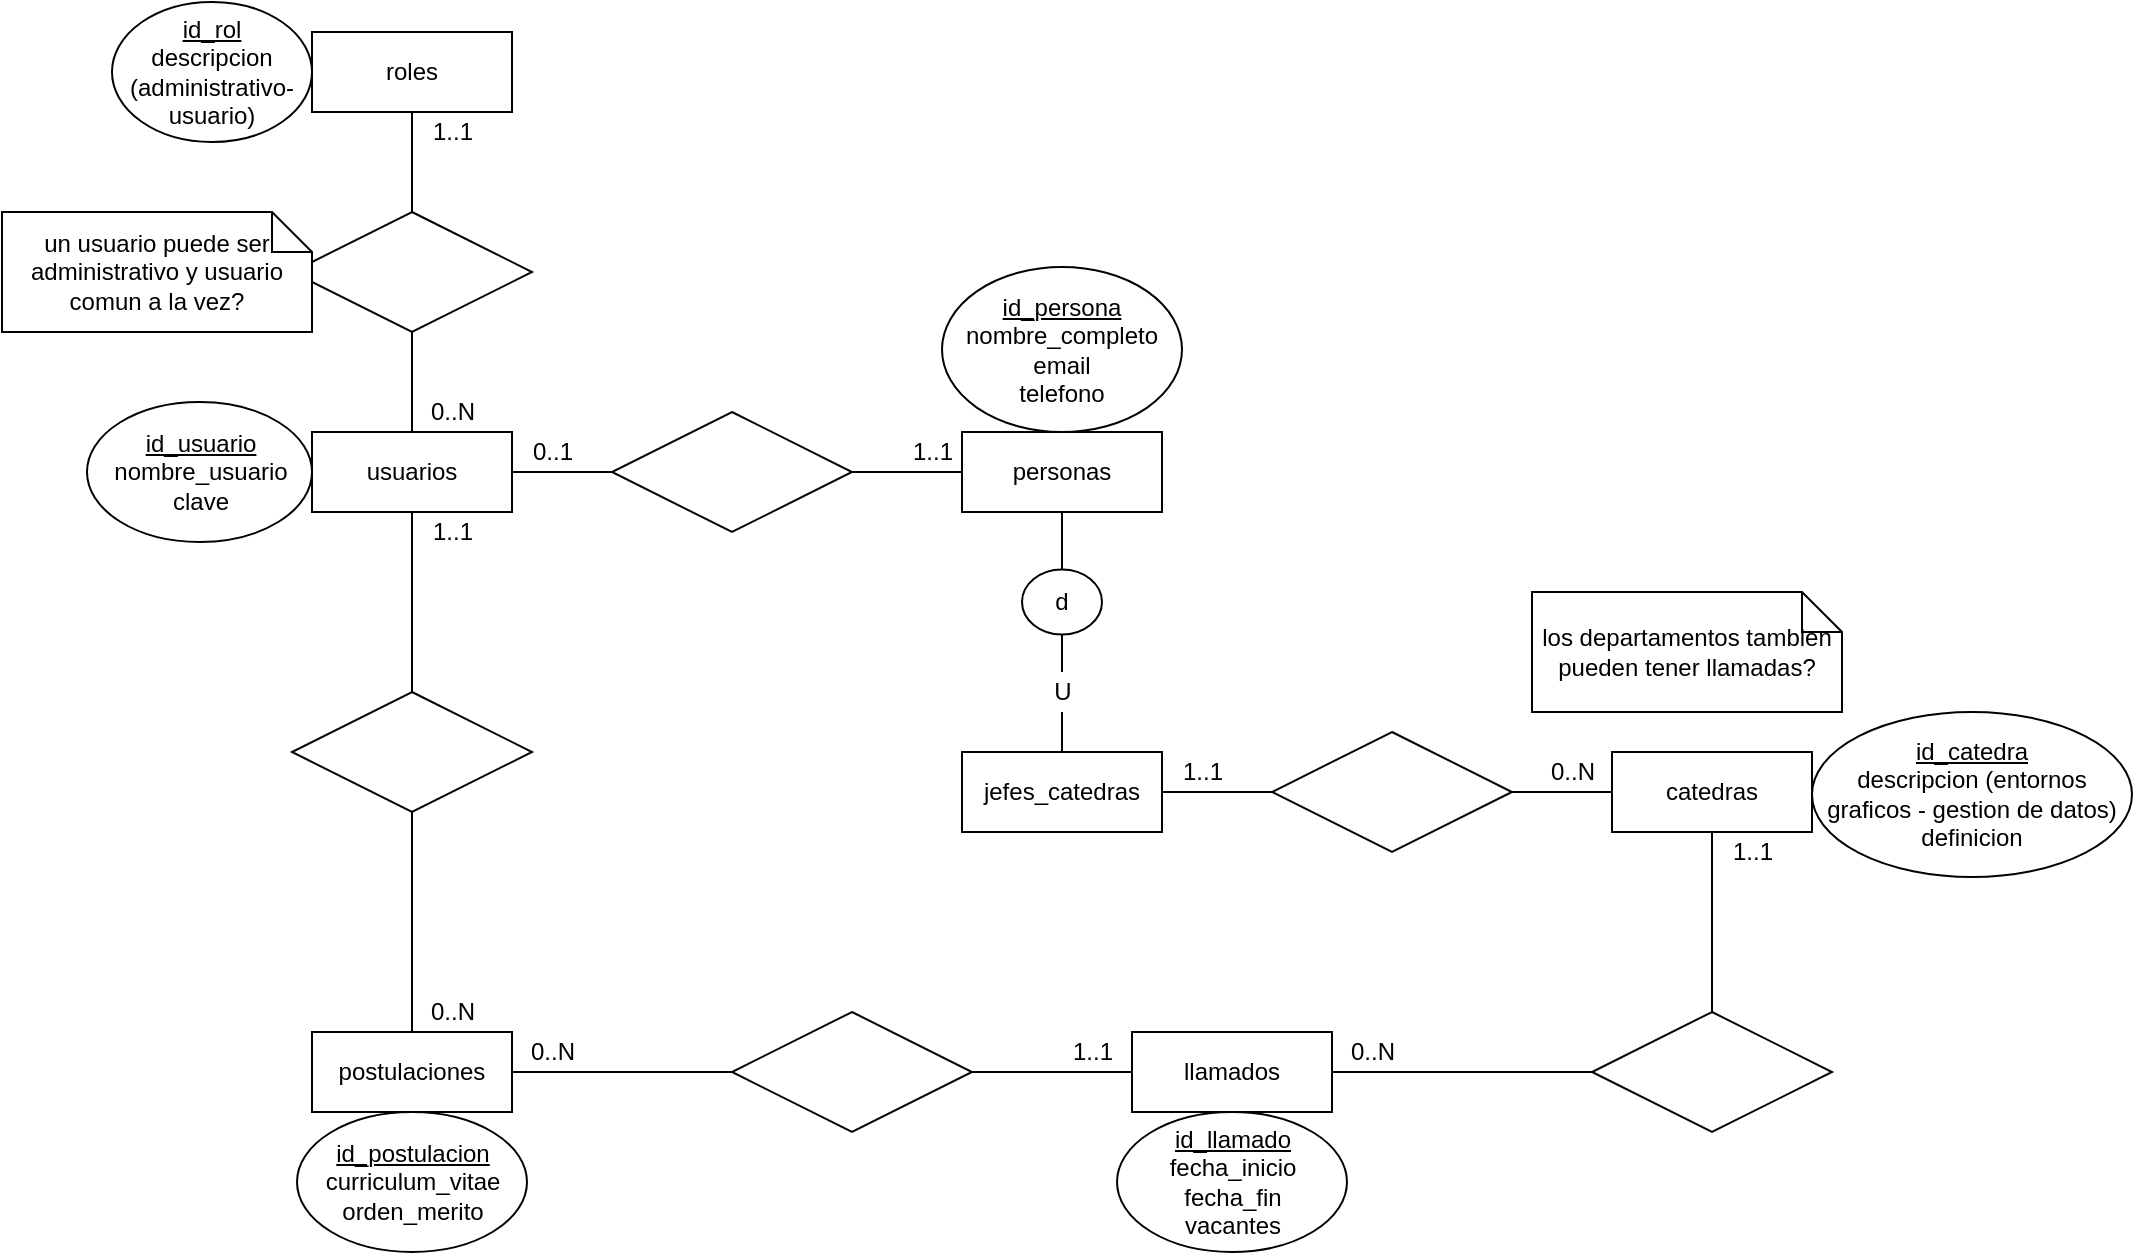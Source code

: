 <mxfile version="13.6.2" type="device"><diagram id="R2lEEEUBdFMjLlhIrx00" name="Page-1"><mxGraphModel dx="2128" dy="1707" grid="1" gridSize="10" guides="1" tooltips="1" connect="1" arrows="1" fold="1" page="1" pageScale="1" pageWidth="850" pageHeight="1100" math="0" shadow="0" extFonts="Permanent Marker^https://fonts.googleapis.com/css?family=Permanent+Marker"><root><mxCell id="0"/><mxCell id="1" parent="0"/><mxCell id="_L1sO-YmnD5cpo-GduJ0-1" value="usuarios" style="whiteSpace=wrap;html=1;align=center;" parent="1" vertex="1"><mxGeometry x="140" y="140" width="100" height="40" as="geometry"/></mxCell><mxCell id="_L1sO-YmnD5cpo-GduJ0-3" value="" style="shape=rhombus;perimeter=rhombusPerimeter;whiteSpace=wrap;html=1;align=center;" parent="1" vertex="1"><mxGeometry x="130" y="30" width="120" height="60" as="geometry"/></mxCell><mxCell id="_L1sO-YmnD5cpo-GduJ0-4" value="&lt;u&gt;id_rol&lt;/u&gt;&lt;br&gt;descripcion (administrativo-usuario)" style="ellipse;whiteSpace=wrap;html=1;align=center;" parent="1" vertex="1"><mxGeometry x="40" y="-75" width="100" height="70" as="geometry"/></mxCell><mxCell id="_L1sO-YmnD5cpo-GduJ0-5" value="roles" style="whiteSpace=wrap;html=1;align=center;" parent="1" vertex="1"><mxGeometry x="140" y="-60" width="100" height="40" as="geometry"/></mxCell><mxCell id="_L1sO-YmnD5cpo-GduJ0-7" value="" style="endArrow=none;html=1;rounded=0;" parent="1" source="_L1sO-YmnD5cpo-GduJ0-3" target="_L1sO-YmnD5cpo-GduJ0-5" edge="1"><mxGeometry relative="1" as="geometry"><mxPoint x="60" y="250" as="sourcePoint"/><mxPoint x="220" y="250" as="targetPoint"/></mxGeometry></mxCell><mxCell id="_L1sO-YmnD5cpo-GduJ0-8" value="" style="endArrow=none;html=1;rounded=0;" parent="1" source="_L1sO-YmnD5cpo-GduJ0-3" target="_L1sO-YmnD5cpo-GduJ0-1" edge="1"><mxGeometry relative="1" as="geometry"><mxPoint x="214" y="163" as="sourcePoint"/><mxPoint x="204.444" y="120" as="targetPoint"/></mxGeometry></mxCell><mxCell id="_L1sO-YmnD5cpo-GduJ0-9" value="un usuario puede ser administrativo y usuario comun a la vez?" style="shape=note;size=20;whiteSpace=wrap;html=1;" parent="1" vertex="1"><mxGeometry x="-15" y="30" width="155" height="60" as="geometry"/></mxCell><mxCell id="_L1sO-YmnD5cpo-GduJ0-10" value="1..1" style="text;html=1;align=center;verticalAlign=middle;resizable=0;points=[];autosize=1;" parent="1" vertex="1"><mxGeometry x="190" y="-20" width="40" height="20" as="geometry"/></mxCell><mxCell id="_L1sO-YmnD5cpo-GduJ0-11" value="0..N" style="text;html=1;align=center;verticalAlign=middle;resizable=0;points=[];autosize=1;" parent="1" vertex="1"><mxGeometry x="190" y="120" width="40" height="20" as="geometry"/></mxCell><mxCell id="_L1sO-YmnD5cpo-GduJ0-12" value="&lt;u&gt;id_usuario&lt;/u&gt;&lt;br&gt;nombre_usuario&lt;br&gt;clave" style="ellipse;whiteSpace=wrap;html=1;align=center;" parent="1" vertex="1"><mxGeometry x="27.5" y="125" width="112.5" height="70" as="geometry"/></mxCell><mxCell id="_L1sO-YmnD5cpo-GduJ0-13" value="llamados" style="whiteSpace=wrap;html=1;align=center;" parent="1" vertex="1"><mxGeometry x="550" y="440" width="100" height="40" as="geometry"/></mxCell><mxCell id="_L1sO-YmnD5cpo-GduJ0-14" value="catedras" style="whiteSpace=wrap;html=1;align=center;" parent="1" vertex="1"><mxGeometry x="790" y="300" width="100" height="40" as="geometry"/></mxCell><mxCell id="_L1sO-YmnD5cpo-GduJ0-15" value="personas" style="whiteSpace=wrap;html=1;align=center;" parent="1" vertex="1"><mxGeometry x="465" y="140" width="100" height="40" as="geometry"/></mxCell><mxCell id="_L1sO-YmnD5cpo-GduJ0-16" value="" style="shape=rhombus;perimeter=rhombusPerimeter;whiteSpace=wrap;html=1;align=center;" parent="1" vertex="1"><mxGeometry x="620" y="290" width="120" height="60" as="geometry"/></mxCell><mxCell id="_L1sO-YmnD5cpo-GduJ0-17" value="" style="shape=rhombus;perimeter=rhombusPerimeter;whiteSpace=wrap;html=1;align=center;" parent="1" vertex="1"><mxGeometry x="780" y="430" width="120" height="60" as="geometry"/></mxCell><mxCell id="_L1sO-YmnD5cpo-GduJ0-18" value="" style="endArrow=none;html=1;rounded=0;" parent="1" source="_L1sO-YmnD5cpo-GduJ0-27" target="_L1sO-YmnD5cpo-GduJ0-28" edge="1"><mxGeometry relative="1" as="geometry"><mxPoint x="320" y="175" as="sourcePoint"/><mxPoint x="320" y="125" as="targetPoint"/></mxGeometry></mxCell><mxCell id="_L1sO-YmnD5cpo-GduJ0-19" value="" style="endArrow=none;html=1;rounded=0;" parent="1" source="_L1sO-YmnD5cpo-GduJ0-16" target="_L1sO-YmnD5cpo-GduJ0-14" edge="1"><mxGeometry relative="1" as="geometry"><mxPoint x="370" y="50" as="sourcePoint"/><mxPoint x="370" as="targetPoint"/></mxGeometry></mxCell><mxCell id="_L1sO-YmnD5cpo-GduJ0-20" value="" style="endArrow=none;html=1;rounded=0;" parent="1" source="_L1sO-YmnD5cpo-GduJ0-16" target="_L1sO-YmnD5cpo-GduJ0-45" edge="1"><mxGeometry relative="1" as="geometry"><mxPoint x="380" y="60" as="sourcePoint"/><mxPoint x="690" y="160" as="targetPoint"/></mxGeometry></mxCell><mxCell id="_L1sO-YmnD5cpo-GduJ0-22" value="0..N" style="text;html=1;align=center;verticalAlign=middle;resizable=0;points=[];autosize=1;" parent="1" vertex="1"><mxGeometry x="650" y="440" width="40" height="20" as="geometry"/></mxCell><mxCell id="_L1sO-YmnD5cpo-GduJ0-23" value="" style="endArrow=none;html=1;rounded=0;" parent="1" source="_L1sO-YmnD5cpo-GduJ0-17" target="_L1sO-YmnD5cpo-GduJ0-13" edge="1"><mxGeometry relative="1" as="geometry"><mxPoint x="420" y="185" as="sourcePoint"/><mxPoint x="420" y="135" as="targetPoint"/></mxGeometry></mxCell><mxCell id="_L1sO-YmnD5cpo-GduJ0-24" value="" style="endArrow=none;html=1;rounded=0;" parent="1" source="_L1sO-YmnD5cpo-GduJ0-14" target="_L1sO-YmnD5cpo-GduJ0-17" edge="1"><mxGeometry relative="1" as="geometry"><mxPoint x="360" y="330" as="sourcePoint"/><mxPoint x="470" y="320" as="targetPoint"/></mxGeometry></mxCell><mxCell id="_L1sO-YmnD5cpo-GduJ0-25" value="0..N" style="text;html=1;align=center;verticalAlign=middle;resizable=0;points=[];autosize=1;" parent="1" vertex="1"><mxGeometry x="240" y="440" width="40" height="20" as="geometry"/></mxCell><mxCell id="_L1sO-YmnD5cpo-GduJ0-26" value="1..1" style="text;html=1;align=center;verticalAlign=middle;resizable=0;points=[];autosize=1;" parent="1" vertex="1"><mxGeometry x="840" y="340" width="40" height="20" as="geometry"/></mxCell><mxCell id="_L1sO-YmnD5cpo-GduJ0-27" value="postulaciones" style="whiteSpace=wrap;html=1;align=center;" parent="1" vertex="1"><mxGeometry x="140" y="440" width="100" height="40" as="geometry"/></mxCell><mxCell id="_L1sO-YmnD5cpo-GduJ0-28" value="" style="shape=rhombus;perimeter=rhombusPerimeter;whiteSpace=wrap;html=1;align=center;" parent="1" vertex="1"><mxGeometry x="350" y="430" width="120" height="60" as="geometry"/></mxCell><mxCell id="_L1sO-YmnD5cpo-GduJ0-29" value="" style="shape=rhombus;perimeter=rhombusPerimeter;whiteSpace=wrap;html=1;align=center;" parent="1" vertex="1"><mxGeometry x="130" y="270" width="120" height="60" as="geometry"/></mxCell><mxCell id="_L1sO-YmnD5cpo-GduJ0-30" value="" style="endArrow=none;html=1;rounded=0;" parent="1" source="_L1sO-YmnD5cpo-GduJ0-28" target="_L1sO-YmnD5cpo-GduJ0-13" edge="1"><mxGeometry relative="1" as="geometry"><mxPoint x="500" y="460" as="sourcePoint"/><mxPoint x="420" y="135" as="targetPoint"/></mxGeometry></mxCell><mxCell id="_L1sO-YmnD5cpo-GduJ0-31" value="" style="endArrow=none;html=1;rounded=0;" parent="1" source="_L1sO-YmnD5cpo-GduJ0-29" target="_L1sO-YmnD5cpo-GduJ0-27" edge="1"><mxGeometry relative="1" as="geometry"><mxPoint x="340" y="195" as="sourcePoint"/><mxPoint x="340" y="145" as="targetPoint"/></mxGeometry></mxCell><mxCell id="_L1sO-YmnD5cpo-GduJ0-32" value="" style="endArrow=none;html=1;rounded=0;" parent="1" source="_L1sO-YmnD5cpo-GduJ0-1" target="_L1sO-YmnD5cpo-GduJ0-29" edge="1"><mxGeometry relative="1" as="geometry"><mxPoint x="350" y="205" as="sourcePoint"/><mxPoint x="350" y="155" as="targetPoint"/></mxGeometry></mxCell><mxCell id="_L1sO-YmnD5cpo-GduJ0-33" value="0..N" style="text;html=1;align=center;verticalAlign=middle;resizable=0;points=[];autosize=1;" parent="1" vertex="1"><mxGeometry x="190" y="420" width="40" height="20" as="geometry"/></mxCell><mxCell id="_L1sO-YmnD5cpo-GduJ0-34" value="1..1" style="text;html=1;align=center;verticalAlign=middle;resizable=0;points=[];autosize=1;" parent="1" vertex="1"><mxGeometry x="190" y="180" width="40" height="20" as="geometry"/></mxCell><mxCell id="_L1sO-YmnD5cpo-GduJ0-35" value="1..1" style="text;html=1;align=center;verticalAlign=middle;resizable=0;points=[];autosize=1;" parent="1" vertex="1"><mxGeometry x="510" y="440" width="40" height="20" as="geometry"/></mxCell><mxCell id="_L1sO-YmnD5cpo-GduJ0-36" value="&lt;u&gt;id_persona&lt;/u&gt;&lt;br&gt;nombre_completo&lt;br&gt;email&lt;br&gt;telefono" style="ellipse;whiteSpace=wrap;html=1;align=center;" parent="1" vertex="1"><mxGeometry x="455" y="57.5" width="120" height="82.5" as="geometry"/></mxCell><mxCell id="_L1sO-YmnD5cpo-GduJ0-37" value="" style="shape=rhombus;perimeter=rhombusPerimeter;whiteSpace=wrap;html=1;align=center;" parent="1" vertex="1"><mxGeometry x="290" y="130" width="120" height="60" as="geometry"/></mxCell><mxCell id="_L1sO-YmnD5cpo-GduJ0-38" value="" style="endArrow=none;html=1;rounded=0;" parent="1" source="_L1sO-YmnD5cpo-GduJ0-37" target="_L1sO-YmnD5cpo-GduJ0-1" edge="1"><mxGeometry relative="1" as="geometry"><mxPoint x="569.091" y="209.545" as="sourcePoint"/><mxPoint x="435" y="240.833" as="targetPoint"/></mxGeometry></mxCell><mxCell id="_L1sO-YmnD5cpo-GduJ0-39" value="" style="endArrow=none;html=1;rounded=0;" parent="1" source="_L1sO-YmnD5cpo-GduJ0-15" target="_L1sO-YmnD5cpo-GduJ0-37" edge="1"><mxGeometry relative="1" as="geometry"><mxPoint x="328.077" y="166.538" as="sourcePoint"/><mxPoint x="250" y="168.649" as="targetPoint"/></mxGeometry></mxCell><mxCell id="_L1sO-YmnD5cpo-GduJ0-40" value="0..1" style="text;html=1;align=center;verticalAlign=middle;resizable=0;points=[];autosize=1;" parent="1" vertex="1"><mxGeometry x="240" y="140" width="40" height="20" as="geometry"/></mxCell><mxCell id="_L1sO-YmnD5cpo-GduJ0-41" value="1..1" style="text;html=1;align=center;verticalAlign=middle;resizable=0;points=[];autosize=1;" parent="1" vertex="1"><mxGeometry x="430" y="140" width="40" height="20" as="geometry"/></mxCell><mxCell id="_L1sO-YmnD5cpo-GduJ0-43" value="d" style="ellipse;whiteSpace=wrap;html=1;align=center;" parent="1" vertex="1"><mxGeometry x="495" y="208.75" width="40" height="32.5" as="geometry"/></mxCell><mxCell id="_L1sO-YmnD5cpo-GduJ0-44" value="" style="endArrow=none;html=1;rounded=0;" parent="1" source="_L1sO-YmnD5cpo-GduJ0-43" target="_L1sO-YmnD5cpo-GduJ0-15" edge="1"><mxGeometry relative="1" as="geometry"><mxPoint x="749" y="215.5" as="sourcePoint"/><mxPoint x="700" y="170" as="targetPoint"/></mxGeometry></mxCell><mxCell id="_L1sO-YmnD5cpo-GduJ0-45" value="jefes_catedras" style="whiteSpace=wrap;html=1;align=center;" parent="1" vertex="1"><mxGeometry x="465" y="300" width="100" height="40" as="geometry"/></mxCell><mxCell id="_L1sO-YmnD5cpo-GduJ0-46" value="" style="endArrow=none;html=1;rounded=0;" parent="1" source="_L1sO-YmnD5cpo-GduJ0-47" target="_L1sO-YmnD5cpo-GduJ0-45" edge="1"><mxGeometry relative="1" as="geometry"><mxPoint x="540" y="232.5" as="sourcePoint"/><mxPoint x="540" y="190" as="targetPoint"/></mxGeometry></mxCell><mxCell id="_L1sO-YmnD5cpo-GduJ0-47" value="U" style="text;html=1;align=center;verticalAlign=middle;resizable=0;points=[];autosize=1;" parent="1" vertex="1"><mxGeometry x="505" y="260" width="20" height="20" as="geometry"/></mxCell><mxCell id="_L1sO-YmnD5cpo-GduJ0-48" value="" style="endArrow=none;html=1;rounded=0;" parent="1" source="_L1sO-YmnD5cpo-GduJ0-43" target="_L1sO-YmnD5cpo-GduJ0-47" edge="1"><mxGeometry relative="1" as="geometry"><mxPoint x="530" y="241.25" as="sourcePoint"/><mxPoint x="530" y="290" as="targetPoint"/></mxGeometry></mxCell><mxCell id="_L1sO-YmnD5cpo-GduJ0-51" value="1..1" style="text;html=1;align=center;verticalAlign=middle;resizable=0;points=[];autosize=1;" parent="1" vertex="1"><mxGeometry x="565" y="300" width="40" height="20" as="geometry"/></mxCell><mxCell id="_L1sO-YmnD5cpo-GduJ0-53" value="0..N" style="text;html=1;align=center;verticalAlign=middle;resizable=0;points=[];autosize=1;" parent="1" vertex="1"><mxGeometry x="750" y="300" width="40" height="20" as="geometry"/></mxCell><mxCell id="tE4GOJGC0a3_cJLmging-1" value="los departamentos tambien pueden tener llamadas?" style="shape=note;size=20;whiteSpace=wrap;html=1;" parent="1" vertex="1"><mxGeometry x="750" y="220" width="155" height="60" as="geometry"/></mxCell><mxCell id="tE4GOJGC0a3_cJLmging-2" value="&lt;u&gt;id_catedra&lt;/u&gt;&lt;br&gt;descripcion (entornos graficos - gestion de datos)&lt;br&gt;definicion" style="ellipse;whiteSpace=wrap;html=1;align=center;" parent="1" vertex="1"><mxGeometry x="890" y="280" width="160" height="82.5" as="geometry"/></mxCell><mxCell id="tE4GOJGC0a3_cJLmging-3" value="&lt;u&gt;id_llamado&lt;br&gt;&lt;/u&gt;fecha_inicio&lt;br&gt;fecha_fin&lt;br&gt;vacantes" style="ellipse;whiteSpace=wrap;html=1;align=center;" parent="1" vertex="1"><mxGeometry x="542.5" y="480" width="115" height="70" as="geometry"/></mxCell><mxCell id="tE4GOJGC0a3_cJLmging-4" value="&lt;u&gt;id_postulacion&lt;br&gt;&lt;/u&gt;curriculum_vitae&lt;br&gt;orden_merito" style="ellipse;whiteSpace=wrap;html=1;align=center;" parent="1" vertex="1"><mxGeometry x="132.5" y="480" width="115" height="70" as="geometry"/></mxCell></root></mxGraphModel></diagram></mxfile>